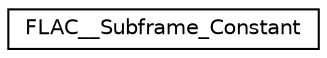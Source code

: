 digraph "Graphical Class Hierarchy"
{
 // LATEX_PDF_SIZE
  edge [fontname="Helvetica",fontsize="10",labelfontname="Helvetica",labelfontsize="10"];
  node [fontname="Helvetica",fontsize="10",shape=record];
  rankdir="LR";
  Node0 [label="FLAC__Subframe_Constant",height=0.2,width=0.4,color="black", fillcolor="white", style="filled",URL="$d7/de9/structFLAC____Subframe__Constant.html",tooltip=" "];
}

